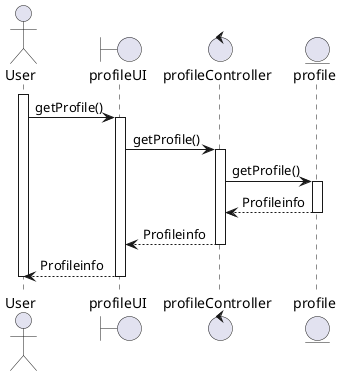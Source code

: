 
@startuml get_profile
actor User as u
boundary profileUI as up
control profileController as pc
entity profile as p

activate u
u -> up : getProfile()
activate up
up ->pc  : getProfile()
activate pc
pc->  p: getProfile()
activate p
 p--> pc : Profileinfo
deactivate p
  pc--> up : Profileinfo
deactivate pc
 up-->u : Profileinfo
deactivate up
deactivate u
@enduml

